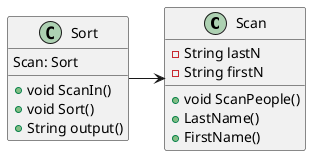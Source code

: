 @startuml
'https://plantuml.com/sequence-diagram

class Scan
{
-String lastN
-String firstN
+void ScanPeople()
+LastName()
+FirstName()
}

class Sort
{
Scan: Sort

+void ScanIn()
+void Sort()
+String output()
}

Sort->Scan

@enduml